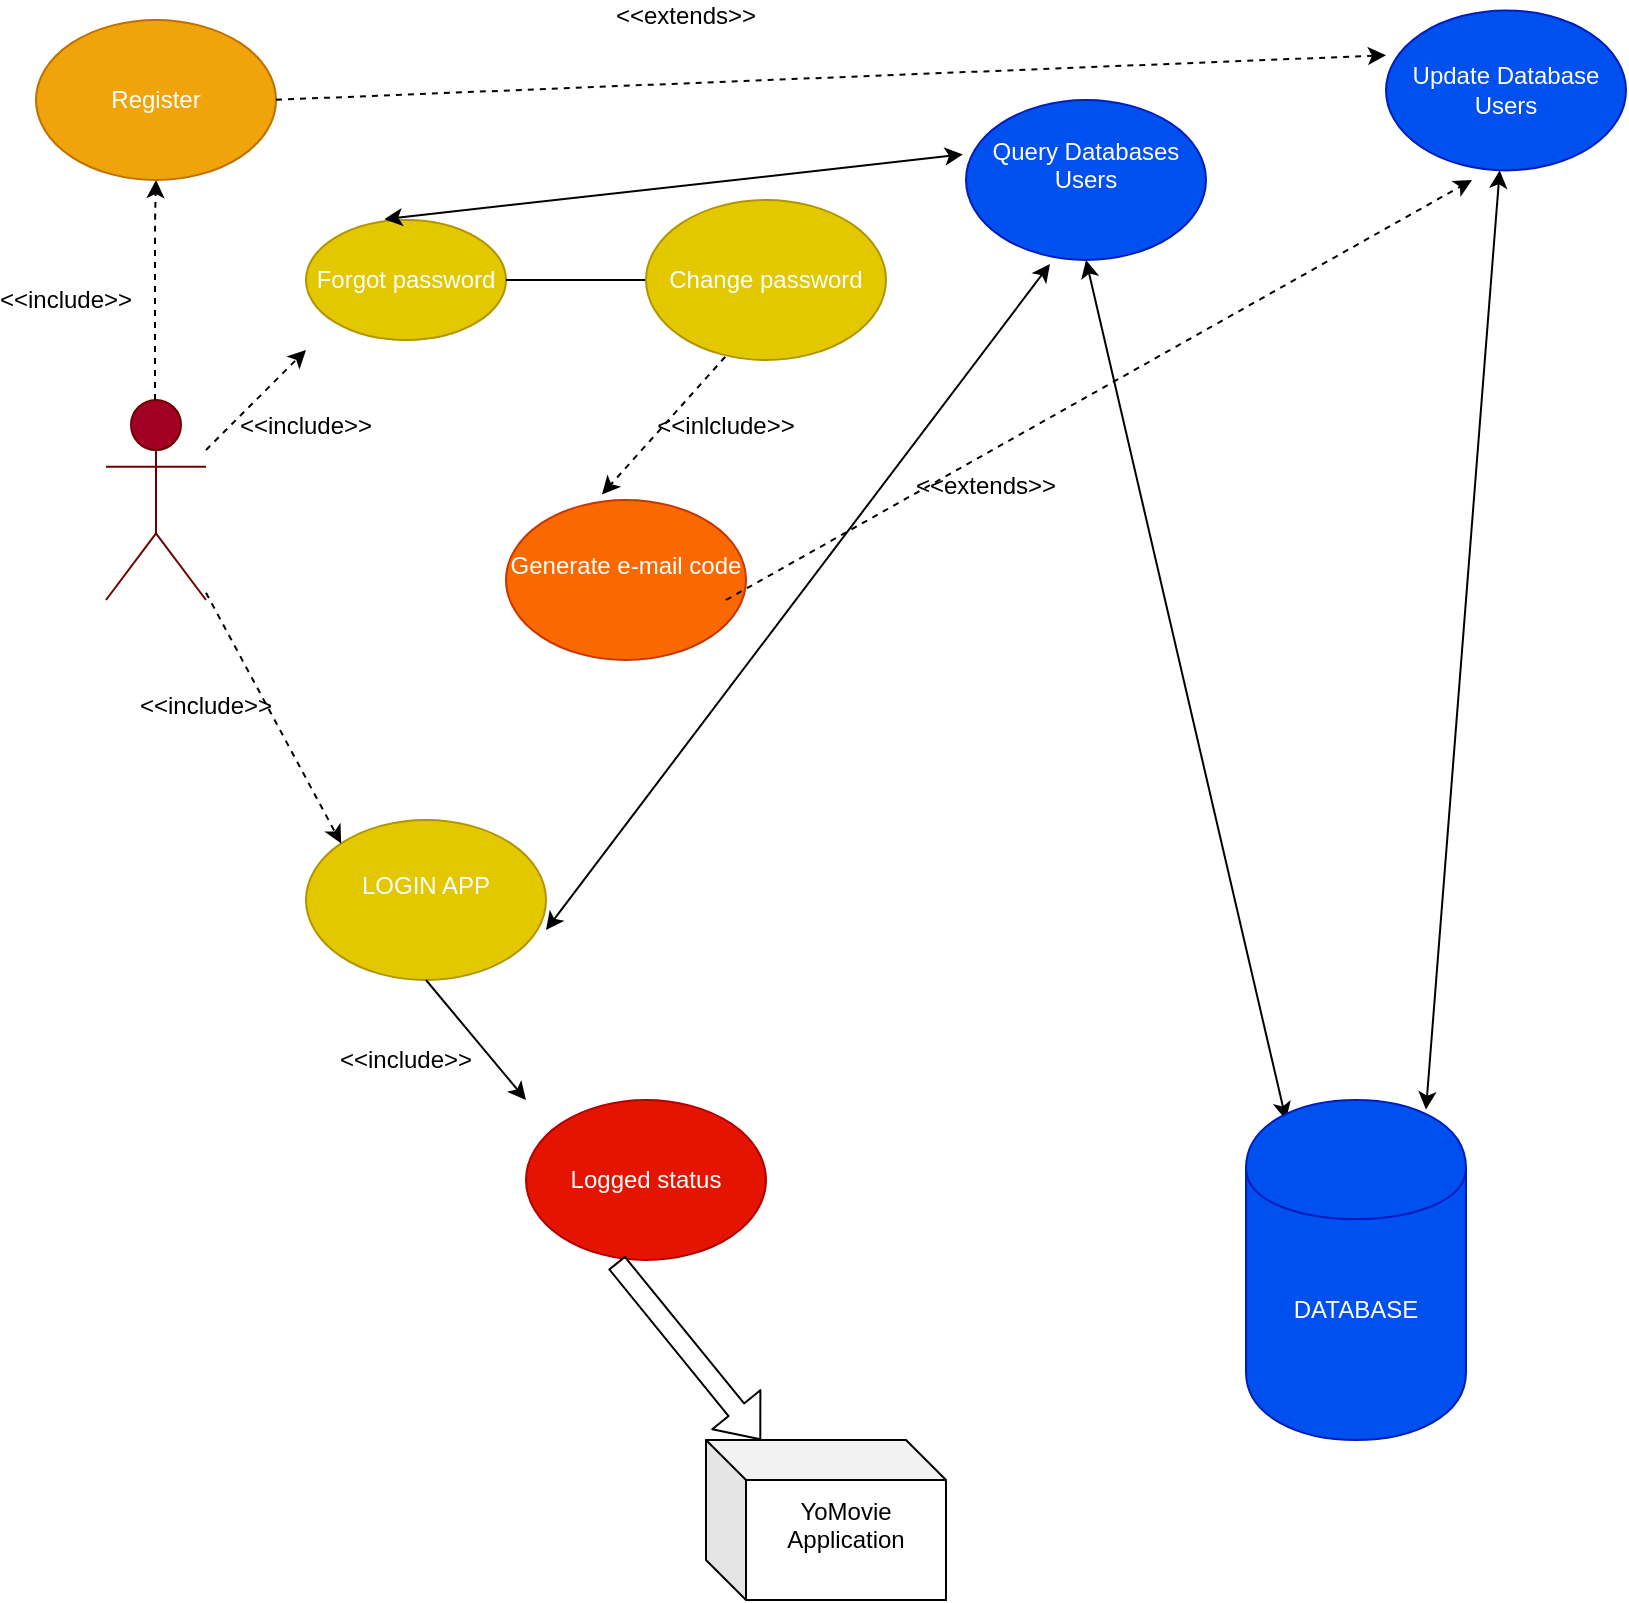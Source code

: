 <mxfile version="10.6.1" type="device"><diagram id="r5-tVzhgfksCbEMZw4vV" name="Page-1"><mxGraphModel dx="1010" dy="542" grid="1" gridSize="10" guides="1" tooltips="1" connect="1" arrows="1" fold="1" page="1" pageScale="1" pageWidth="850" pageHeight="1100" math="0" shadow="0"><root><mxCell id="0"/><mxCell id="1" parent="0"/><mxCell id="B3JsSVXXDCcmky4iW4pc-2" value="Actor" style="shape=umlActor;verticalLabelPosition=bottom;labelBackgroundColor=#ffffff;verticalAlign=top;html=1;outlineConnect=0;fillColor=#a20025;strokeColor=#6F0000;fontColor=#ffffff;" vertex="1" parent="1"><mxGeometry x="70" y="250" width="50" height="100" as="geometry"/></mxCell><mxCell id="B3JsSVXXDCcmky4iW4pc-5" value="" style="endArrow=classic;html=1;dashed=1;fillColor=#ffffff;" edge="1" parent="1"><mxGeometry width="50" height="50" relative="1" as="geometry"><mxPoint x="94.5" y="250" as="sourcePoint"/><mxPoint x="95" y="140" as="targetPoint"/><Array as="points"><mxPoint x="94.5" y="160"/></Array></mxGeometry></mxCell><mxCell id="B3JsSVXXDCcmky4iW4pc-6" value="&amp;lt;&amp;lt;include&amp;gt;&amp;gt;" style="text;html=1;strokeColor=none;fillColor=none;align=center;verticalAlign=middle;whiteSpace=wrap;rounded=0;" vertex="1" parent="1"><mxGeometry x="20" y="190" width="60" height="20" as="geometry"/></mxCell><mxCell id="B3JsSVXXDCcmky4iW4pc-7" value="Register" style="ellipse;whiteSpace=wrap;html=1;fillColor=#f0a30a;strokeColor=#BD7000;fontColor=#ffffff;" vertex="1" parent="1"><mxGeometry x="35" y="60" width="120" height="80" as="geometry"/></mxCell><mxCell id="B3JsSVXXDCcmky4iW4pc-11" value="&amp;lt;&amp;lt;include&amp;gt;&amp;gt;&lt;br&gt;&lt;br&gt;" style="text;html=1;strokeColor=none;fillColor=none;align=center;verticalAlign=middle;whiteSpace=wrap;rounded=0;" vertex="1" parent="1"><mxGeometry x="150" y="260" width="40" height="20" as="geometry"/></mxCell><mxCell id="B3JsSVXXDCcmky4iW4pc-13" value="" style="endArrow=classic;html=1;fillColor=#ffffff;dashed=1;" edge="1" parent="1"><mxGeometry width="50" height="50" relative="1" as="geometry"><mxPoint x="120" y="275" as="sourcePoint"/><mxPoint x="170" y="225" as="targetPoint"/></mxGeometry></mxCell><mxCell id="B3JsSVXXDCcmky4iW4pc-15" value="Forgot password" style="ellipse;whiteSpace=wrap;html=1;fillColor=#e3c800;strokeColor=#B09500;fontColor=#ffffff;" vertex="1" parent="1"><mxGeometry x="170" y="160" width="100" height="60" as="geometry"/></mxCell><mxCell id="B3JsSVXXDCcmky4iW4pc-16" value="LOGIN APP&lt;br&gt;&lt;br&gt;" style="ellipse;whiteSpace=wrap;html=1;fillColor=#e3c800;strokeColor=#B09500;fontColor=#ffffff;" vertex="1" parent="1"><mxGeometry x="170" y="460" width="120" height="80" as="geometry"/></mxCell><mxCell id="B3JsSVXXDCcmky4iW4pc-18" value="" style="endArrow=none;html=1;fillColor=#ffffff;exitX=1;exitY=0.5;exitDx=0;exitDy=0;" edge="1" parent="1" source="B3JsSVXXDCcmky4iW4pc-15" target="B3JsSVXXDCcmky4iW4pc-20"><mxGeometry width="50" height="50" relative="1" as="geometry"><mxPoint x="270" y="205" as="sourcePoint"/><mxPoint x="320" y="205" as="targetPoint"/></mxGeometry></mxCell><mxCell id="B3JsSVXXDCcmky4iW4pc-20" value="Change password" style="ellipse;whiteSpace=wrap;html=1;fillColor=#e3c800;strokeColor=#B09500;fontColor=#ffffff;" vertex="1" parent="1"><mxGeometry x="340" y="150" width="120" height="80" as="geometry"/></mxCell><mxCell id="B3JsSVXXDCcmky4iW4pc-21" value="" style="endArrow=classic;html=1;fillColor=#ffffff;dashed=1;" edge="1" parent="1"><mxGeometry width="50" height="50" relative="1" as="geometry"><mxPoint x="155" y="99.9" as="sourcePoint"/><mxPoint x="710" y="77.61" as="targetPoint"/></mxGeometry></mxCell><mxCell id="B3JsSVXXDCcmky4iW4pc-23" value="&amp;lt;&amp;lt;extends&amp;gt;&amp;gt;&lt;br&gt;&lt;br&gt;" style="text;html=1;strokeColor=none;fillColor=none;align=center;verticalAlign=middle;whiteSpace=wrap;rounded=0;" vertex="1" parent="1"><mxGeometry x="340" y="55" width="40" height="20" as="geometry"/></mxCell><mxCell id="B3JsSVXXDCcmky4iW4pc-25" value="Generate e-mail code&lt;br&gt;&lt;br&gt;" style="ellipse;whiteSpace=wrap;html=1;fillColor=#fa6800;strokeColor=#C73500;fontColor=#ffffff;" vertex="1" parent="1"><mxGeometry x="270" y="300" width="120" height="80" as="geometry"/></mxCell><mxCell id="B3JsSVXXDCcmky4iW4pc-26" value="" style="endArrow=classic;html=1;dashed=1;fillColor=#ffffff;entryX=0.4;entryY=-0.035;entryDx=0;entryDy=0;entryPerimeter=0;exitX=0.33;exitY=0.98;exitDx=0;exitDy=0;exitPerimeter=0;" edge="1" parent="1" source="B3JsSVXXDCcmky4iW4pc-20" target="B3JsSVXXDCcmky4iW4pc-25"><mxGeometry width="50" height="50" relative="1" as="geometry"><mxPoint x="340" y="275" as="sourcePoint"/><mxPoint x="390" y="225" as="targetPoint"/></mxGeometry></mxCell><mxCell id="B3JsSVXXDCcmky4iW4pc-27" value="&amp;lt;&amp;lt;inlclude&amp;gt;&amp;gt;&lt;br&gt;&lt;br&gt;" style="text;html=1;strokeColor=none;fillColor=none;align=center;verticalAlign=middle;whiteSpace=wrap;rounded=0;" vertex="1" parent="1"><mxGeometry x="360" y="260" width="40" height="20" as="geometry"/></mxCell><mxCell id="B3JsSVXXDCcmky4iW4pc-28" value="" style="endArrow=classic;html=1;dashed=1;fillColor=#ffffff;entryX=0.329;entryY=0.997;entryDx=0;entryDy=0;entryPerimeter=0;" edge="1" parent="1"><mxGeometry width="50" height="50" relative="1" as="geometry"><mxPoint x="380" y="350" as="sourcePoint"/><mxPoint x="753" y="140" as="targetPoint"/></mxGeometry></mxCell><mxCell id="B3JsSVXXDCcmky4iW4pc-29" value="&amp;lt;&amp;lt;extends&amp;gt;&amp;gt;&lt;br&gt;&lt;br&gt;" style="text;html=1;strokeColor=none;fillColor=none;align=center;verticalAlign=middle;whiteSpace=wrap;rounded=0;" vertex="1" parent="1"><mxGeometry x="490" y="290" width="40" height="20" as="geometry"/></mxCell><mxCell id="B3JsSVXXDCcmky4iW4pc-31" value="Update Database Users" style="ellipse;whiteSpace=wrap;html=1;fillColor=#0050ef;strokeColor=#001DBC;fontColor=#ffffff;" vertex="1" parent="1"><mxGeometry x="710" y="55.2" width="120" height="80" as="geometry"/></mxCell><mxCell id="B3JsSVXXDCcmky4iW4pc-32" value="Query Databases Users&lt;br&gt;&lt;br&gt;" style="ellipse;whiteSpace=wrap;html=1;fillColor=#0050ef;strokeColor=#001DBC;fontColor=#ffffff;" vertex="1" parent="1"><mxGeometry x="500" y="100" width="120" height="80" as="geometry"/></mxCell><mxCell id="B3JsSVXXDCcmky4iW4pc-33" value="" style="endArrow=classic;startArrow=classic;html=1;fillColor=#ffffff;entryX=0.5;entryY=1;entryDx=0;entryDy=0;" edge="1" parent="1" target="B3JsSVXXDCcmky4iW4pc-32"><mxGeometry width="50" height="50" relative="1" as="geometry"><mxPoint x="660" y="610" as="sourcePoint"/><mxPoint x="630" y="220" as="targetPoint"/></mxGeometry></mxCell><mxCell id="B3JsSVXXDCcmky4iW4pc-34" value="" style="endArrow=classic;startArrow=classic;html=1;fillColor=#ffffff;" edge="1" parent="1" target="B3JsSVXXDCcmky4iW4pc-31"><mxGeometry width="50" height="50" relative="1" as="geometry"><mxPoint x="730" y="604.8" as="sourcePoint"/><mxPoint x="770" y="240" as="targetPoint"/></mxGeometry></mxCell><mxCell id="B3JsSVXXDCcmky4iW4pc-35" value="DATABASE" style="shape=cylinder;whiteSpace=wrap;html=1;boundedLbl=1;backgroundOutline=1;fillColor=#0050ef;strokeColor=#001DBC;fontColor=#ffffff;" vertex="1" parent="1"><mxGeometry x="640" y="600" width="110" height="170" as="geometry"/></mxCell><mxCell id="B3JsSVXXDCcmky4iW4pc-36" value="" style="endArrow=classic;startArrow=classic;html=1;fillColor=#ffffff;exitX=0.392;exitY=-0.007;exitDx=0;exitDy=0;exitPerimeter=0;entryX=-0.013;entryY=0.34;entryDx=0;entryDy=0;entryPerimeter=0;" edge="1" parent="1" source="B3JsSVXXDCcmky4iW4pc-15" target="B3JsSVXXDCcmky4iW4pc-32"><mxGeometry width="50" height="50" relative="1" as="geometry"><mxPoint x="270" y="150" as="sourcePoint"/><mxPoint x="320" y="100" as="targetPoint"/></mxGeometry></mxCell><mxCell id="B3JsSVXXDCcmky4iW4pc-37" value="" style="endArrow=classic;html=1;fillColor=#ffffff;entryX=0;entryY=0;entryDx=0;entryDy=0;dashed=1;" edge="1" parent="1" source="B3JsSVXXDCcmky4iW4pc-2" target="B3JsSVXXDCcmky4iW4pc-16"><mxGeometry width="50" height="50" relative="1" as="geometry"><mxPoint x="105" y="400" as="sourcePoint"/><mxPoint x="155" y="360" as="targetPoint"/></mxGeometry></mxCell><mxCell id="B3JsSVXXDCcmky4iW4pc-38" value="&amp;lt;&amp;lt;include&amp;gt;&amp;gt;&lt;br&gt;&lt;br&gt;" style="text;html=1;strokeColor=none;fillColor=none;align=center;verticalAlign=middle;whiteSpace=wrap;rounded=0;" vertex="1" parent="1"><mxGeometry x="100" y="400" width="40" height="20" as="geometry"/></mxCell><mxCell id="B3JsSVXXDCcmky4iW4pc-42" value="" style="endArrow=classic;startArrow=classic;html=1;fillColor=#ffffff;entryX=0.35;entryY=1.025;entryDx=0;entryDy=0;entryPerimeter=0;" edge="1" parent="1" target="B3JsSVXXDCcmky4iW4pc-32"><mxGeometry width="50" height="50" relative="1" as="geometry"><mxPoint x="290" y="515" as="sourcePoint"/><mxPoint x="340" y="465" as="targetPoint"/></mxGeometry></mxCell><mxCell id="B3JsSVXXDCcmky4iW4pc-43" value="" style="endArrow=classic;html=1;fillColor=#ffffff;exitX=0.5;exitY=1;exitDx=0;exitDy=0;" edge="1" parent="1" source="B3JsSVXXDCcmky4iW4pc-16"><mxGeometry width="50" height="50" relative="1" as="geometry"><mxPoint x="250" y="590" as="sourcePoint"/><mxPoint x="280" y="600" as="targetPoint"/></mxGeometry></mxCell><mxCell id="B3JsSVXXDCcmky4iW4pc-45" value="&amp;lt;&amp;lt;include&amp;gt;&amp;gt;" style="text;html=1;strokeColor=none;fillColor=none;align=center;verticalAlign=middle;whiteSpace=wrap;rounded=0;" vertex="1" parent="1"><mxGeometry x="200" y="570" width="40" height="20" as="geometry"/></mxCell><mxCell id="B3JsSVXXDCcmky4iW4pc-46" value="Logged status" style="ellipse;whiteSpace=wrap;html=1;fillColor=#e51400;strokeColor=#B20000;fontColor=#ffffff;" vertex="1" parent="1"><mxGeometry x="280" y="600" width="120" height="80" as="geometry"/></mxCell><mxCell id="B3JsSVXXDCcmky4iW4pc-47" value="" style="shape=flexArrow;endArrow=classic;html=1;fillColor=#ffffff;exitX=0.377;exitY=1.015;exitDx=0;exitDy=0;exitPerimeter=0;" edge="1" parent="1" source="B3JsSVXXDCcmky4iW4pc-46" target="B3JsSVXXDCcmky4iW4pc-48"><mxGeometry width="50" height="50" relative="1" as="geometry"><mxPoint x="340" y="730" as="sourcePoint"/><mxPoint x="430" y="810" as="targetPoint"/></mxGeometry></mxCell><mxCell id="B3JsSVXXDCcmky4iW4pc-48" value="YoMovie Application&lt;br&gt;&lt;br&gt;" style="shape=cube;whiteSpace=wrap;html=1;boundedLbl=1;backgroundOutline=1;darkOpacity=0.05;darkOpacity2=0.1;" vertex="1" parent="1"><mxGeometry x="370" y="770" width="120" height="80" as="geometry"/></mxCell></root></mxGraphModel></diagram></mxfile>